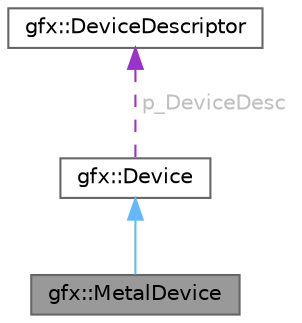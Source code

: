 digraph "gfx::MetalDevice"
{
 // LATEX_PDF_SIZE
  bgcolor="transparent";
  edge [fontname=Helvetica,fontsize=10,labelfontname=Helvetica,labelfontsize=10];
  node [fontname=Helvetica,fontsize=10,shape=box,height=0.2,width=0.4];
  Node1 [id="Node000001",label="gfx::MetalDevice",height=0.2,width=0.4,color="gray40", fillcolor="grey60", style="filled", fontcolor="black",tooltip=" "];
  Node2 -> Node1 [id="edge1_Node000001_Node000002",dir="back",color="steelblue1",style="solid",tooltip=" "];
  Node2 [id="Node000002",label="gfx::Device",height=0.2,width=0.4,color="gray40", fillcolor="white", style="filled",URL="$classgfx_1_1_device.html",tooltip="Abstract GPU device interface."];
  Node3 -> Node2 [id="edge2_Node000002_Node000003",dir="back",color="darkorchid3",style="dashed",tooltip=" ",label=<<TABLE CELLBORDER="0" BORDER="0"><TR><TD VALIGN="top" ALIGN="LEFT" CELLPADDING="1" CELLSPACING="0">p_DeviceDesc</TD></TR>
</TABLE>> ,fontcolor="grey" ];
  Node3 [id="Node000003",label="gfx::DeviceDescriptor",height=0.2,width=0.4,color="gray40", fillcolor="white", style="filled",URL="$structgfx_1_1_device_descriptor.html",tooltip="Describes a GPU device."];
}
